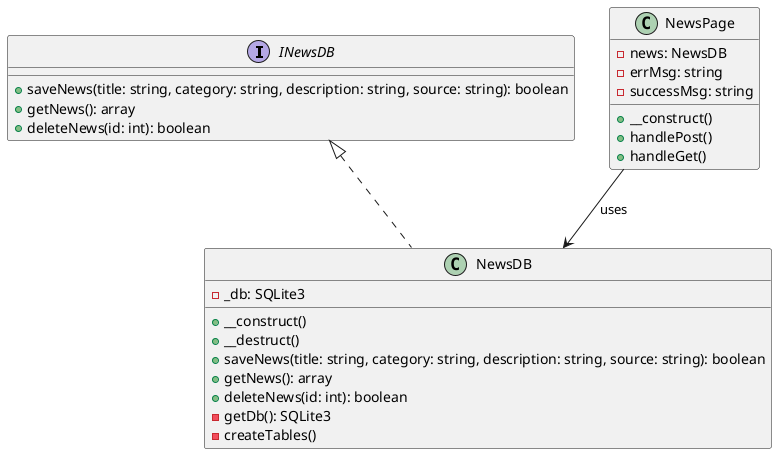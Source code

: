 @startuml
interface INewsDB {
    +saveNews(title: string, category: string, description: string, source: string): boolean
    +getNews(): array
    +deleteNews(id: int): boolean
}

class NewsDB {
    -_db: SQLite3
    +__construct()
    +__destruct()
    +saveNews(title: string, category: string, description: string, source: string): boolean
    +getNews(): array
    +deleteNews(id: int): boolean
    -getDb(): SQLite3
    -createTables()
}

INewsDB <|.. NewsDB

class NewsPage {
    -news: NewsDB
    -errMsg: string
    -successMsg: string
    +__construct()
    +handlePost()
    +handleGet()
}

NewsPage --> NewsDB : uses
@enduml
